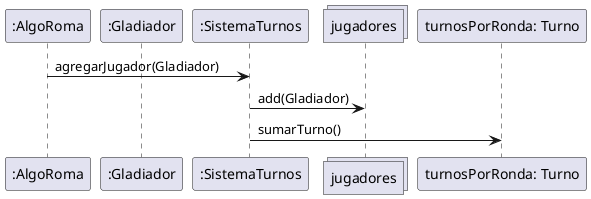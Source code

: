 @startuml agregarGladiadorASistemaTurnos

participant AlgoRoma as ":AlgoRoma"
participant Gladiador as ":Gladiador"
participant SistemaTurnos as ":SistemaTurnos"
collections jugadores
participant Turno as "turnosPorRonda: Turno"

AlgoRoma -> SistemaTurnos: agregarJugador(Gladiador)
SistemaTurnos -> jugadores: add(Gladiador)
SistemaTurnos -> Turno: sumarTurno()

@enduml